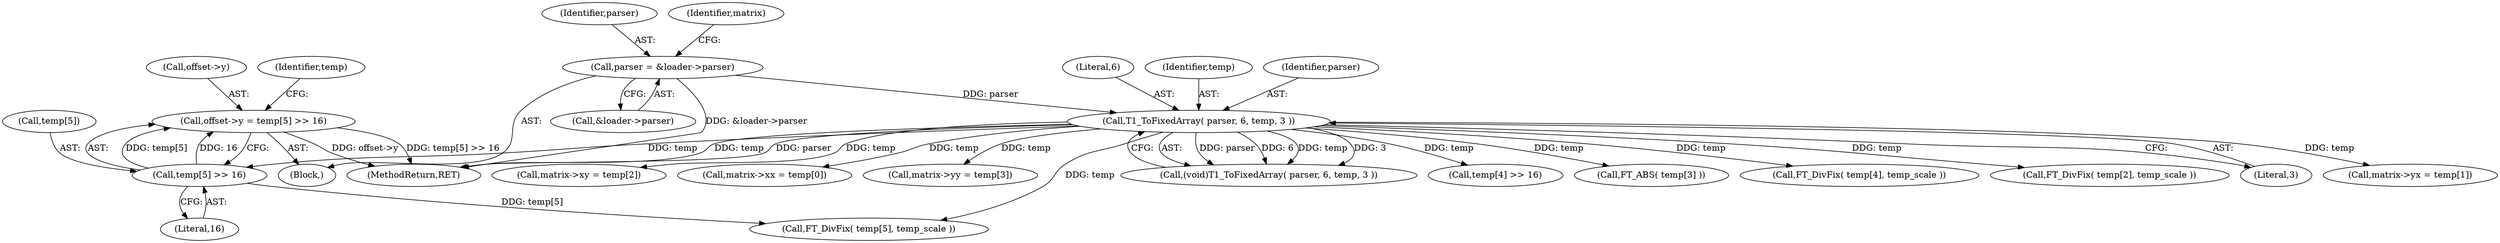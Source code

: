 digraph "1_savannah_8b281f83e8516535756f92dbf90940ac44bd45e1_1@pointer" {
"1000194" [label="(Call,offset->y = temp[5] >> 16)"];
"1000198" [label="(Call,temp[5] >> 16)"];
"1000146" [label="(Call,T1_ToFixedArray( parser, 6, temp, 3 ))"];
"1000109" [label="(Call,parser = &loader->parser)"];
"1000194" [label="(Call,offset->y = temp[5] >> 16)"];
"1000150" [label="(Literal,3)"];
"1000195" [label="(Call,offset->y)"];
"1000164" [label="(Call,matrix->yx = temp[1])"];
"1000198" [label="(Call,temp[5] >> 16)"];
"1000110" [label="(Identifier,parser)"];
"1000171" [label="(Call,matrix->xy = temp[2])"];
"1000157" [label="(Call,matrix->xx = temp[0])"];
"1000178" [label="(Call,matrix->yy = temp[3])"];
"1000144" [label="(Call,(void)T1_ToFixedArray( parser, 6, temp, 3 ))"];
"1000205" [label="(Identifier,temp)"];
"1000117" [label="(Identifier,matrix)"];
"1000189" [label="(Call,temp[4] >> 16)"];
"1000107" [label="(Block,)"];
"1000146" [label="(Call,T1_ToFixedArray( parser, 6, temp, 3 ))"];
"1000111" [label="(Call,&loader->parser)"];
"1000235" [label="(MethodReturn,RET)"];
"1000148" [label="(Literal,6)"];
"1000149" [label="(Identifier,temp)"];
"1000153" [label="(Call,FT_ABS( temp[3] ))"];
"1000109" [label="(Call,parser = &loader->parser)"];
"1000225" [label="(Call,FT_DivFix( temp[5], temp_scale ))"];
"1000216" [label="(Call,FT_DivFix( temp[4], temp_scale ))"];
"1000147" [label="(Identifier,parser)"];
"1000202" [label="(Literal,16)"];
"1000199" [label="(Call,temp[5])"];
"1000207" [label="(Call,FT_DivFix( temp[2], temp_scale ))"];
"1000194" -> "1000107"  [label="AST: "];
"1000194" -> "1000198"  [label="CFG: "];
"1000195" -> "1000194"  [label="AST: "];
"1000198" -> "1000194"  [label="AST: "];
"1000205" -> "1000194"  [label="CFG: "];
"1000194" -> "1000235"  [label="DDG: offset->y"];
"1000194" -> "1000235"  [label="DDG: temp[5] >> 16"];
"1000198" -> "1000194"  [label="DDG: temp[5]"];
"1000198" -> "1000194"  [label="DDG: 16"];
"1000198" -> "1000202"  [label="CFG: "];
"1000199" -> "1000198"  [label="AST: "];
"1000202" -> "1000198"  [label="AST: "];
"1000146" -> "1000198"  [label="DDG: temp"];
"1000198" -> "1000225"  [label="DDG: temp[5]"];
"1000146" -> "1000144"  [label="AST: "];
"1000146" -> "1000150"  [label="CFG: "];
"1000147" -> "1000146"  [label="AST: "];
"1000148" -> "1000146"  [label="AST: "];
"1000149" -> "1000146"  [label="AST: "];
"1000150" -> "1000146"  [label="AST: "];
"1000144" -> "1000146"  [label="CFG: "];
"1000146" -> "1000235"  [label="DDG: temp"];
"1000146" -> "1000235"  [label="DDG: parser"];
"1000146" -> "1000144"  [label="DDG: parser"];
"1000146" -> "1000144"  [label="DDG: 6"];
"1000146" -> "1000144"  [label="DDG: temp"];
"1000146" -> "1000144"  [label="DDG: 3"];
"1000109" -> "1000146"  [label="DDG: parser"];
"1000146" -> "1000153"  [label="DDG: temp"];
"1000146" -> "1000157"  [label="DDG: temp"];
"1000146" -> "1000164"  [label="DDG: temp"];
"1000146" -> "1000171"  [label="DDG: temp"];
"1000146" -> "1000178"  [label="DDG: temp"];
"1000146" -> "1000189"  [label="DDG: temp"];
"1000146" -> "1000207"  [label="DDG: temp"];
"1000146" -> "1000216"  [label="DDG: temp"];
"1000146" -> "1000225"  [label="DDG: temp"];
"1000109" -> "1000107"  [label="AST: "];
"1000109" -> "1000111"  [label="CFG: "];
"1000110" -> "1000109"  [label="AST: "];
"1000111" -> "1000109"  [label="AST: "];
"1000117" -> "1000109"  [label="CFG: "];
"1000109" -> "1000235"  [label="DDG: &loader->parser"];
}
